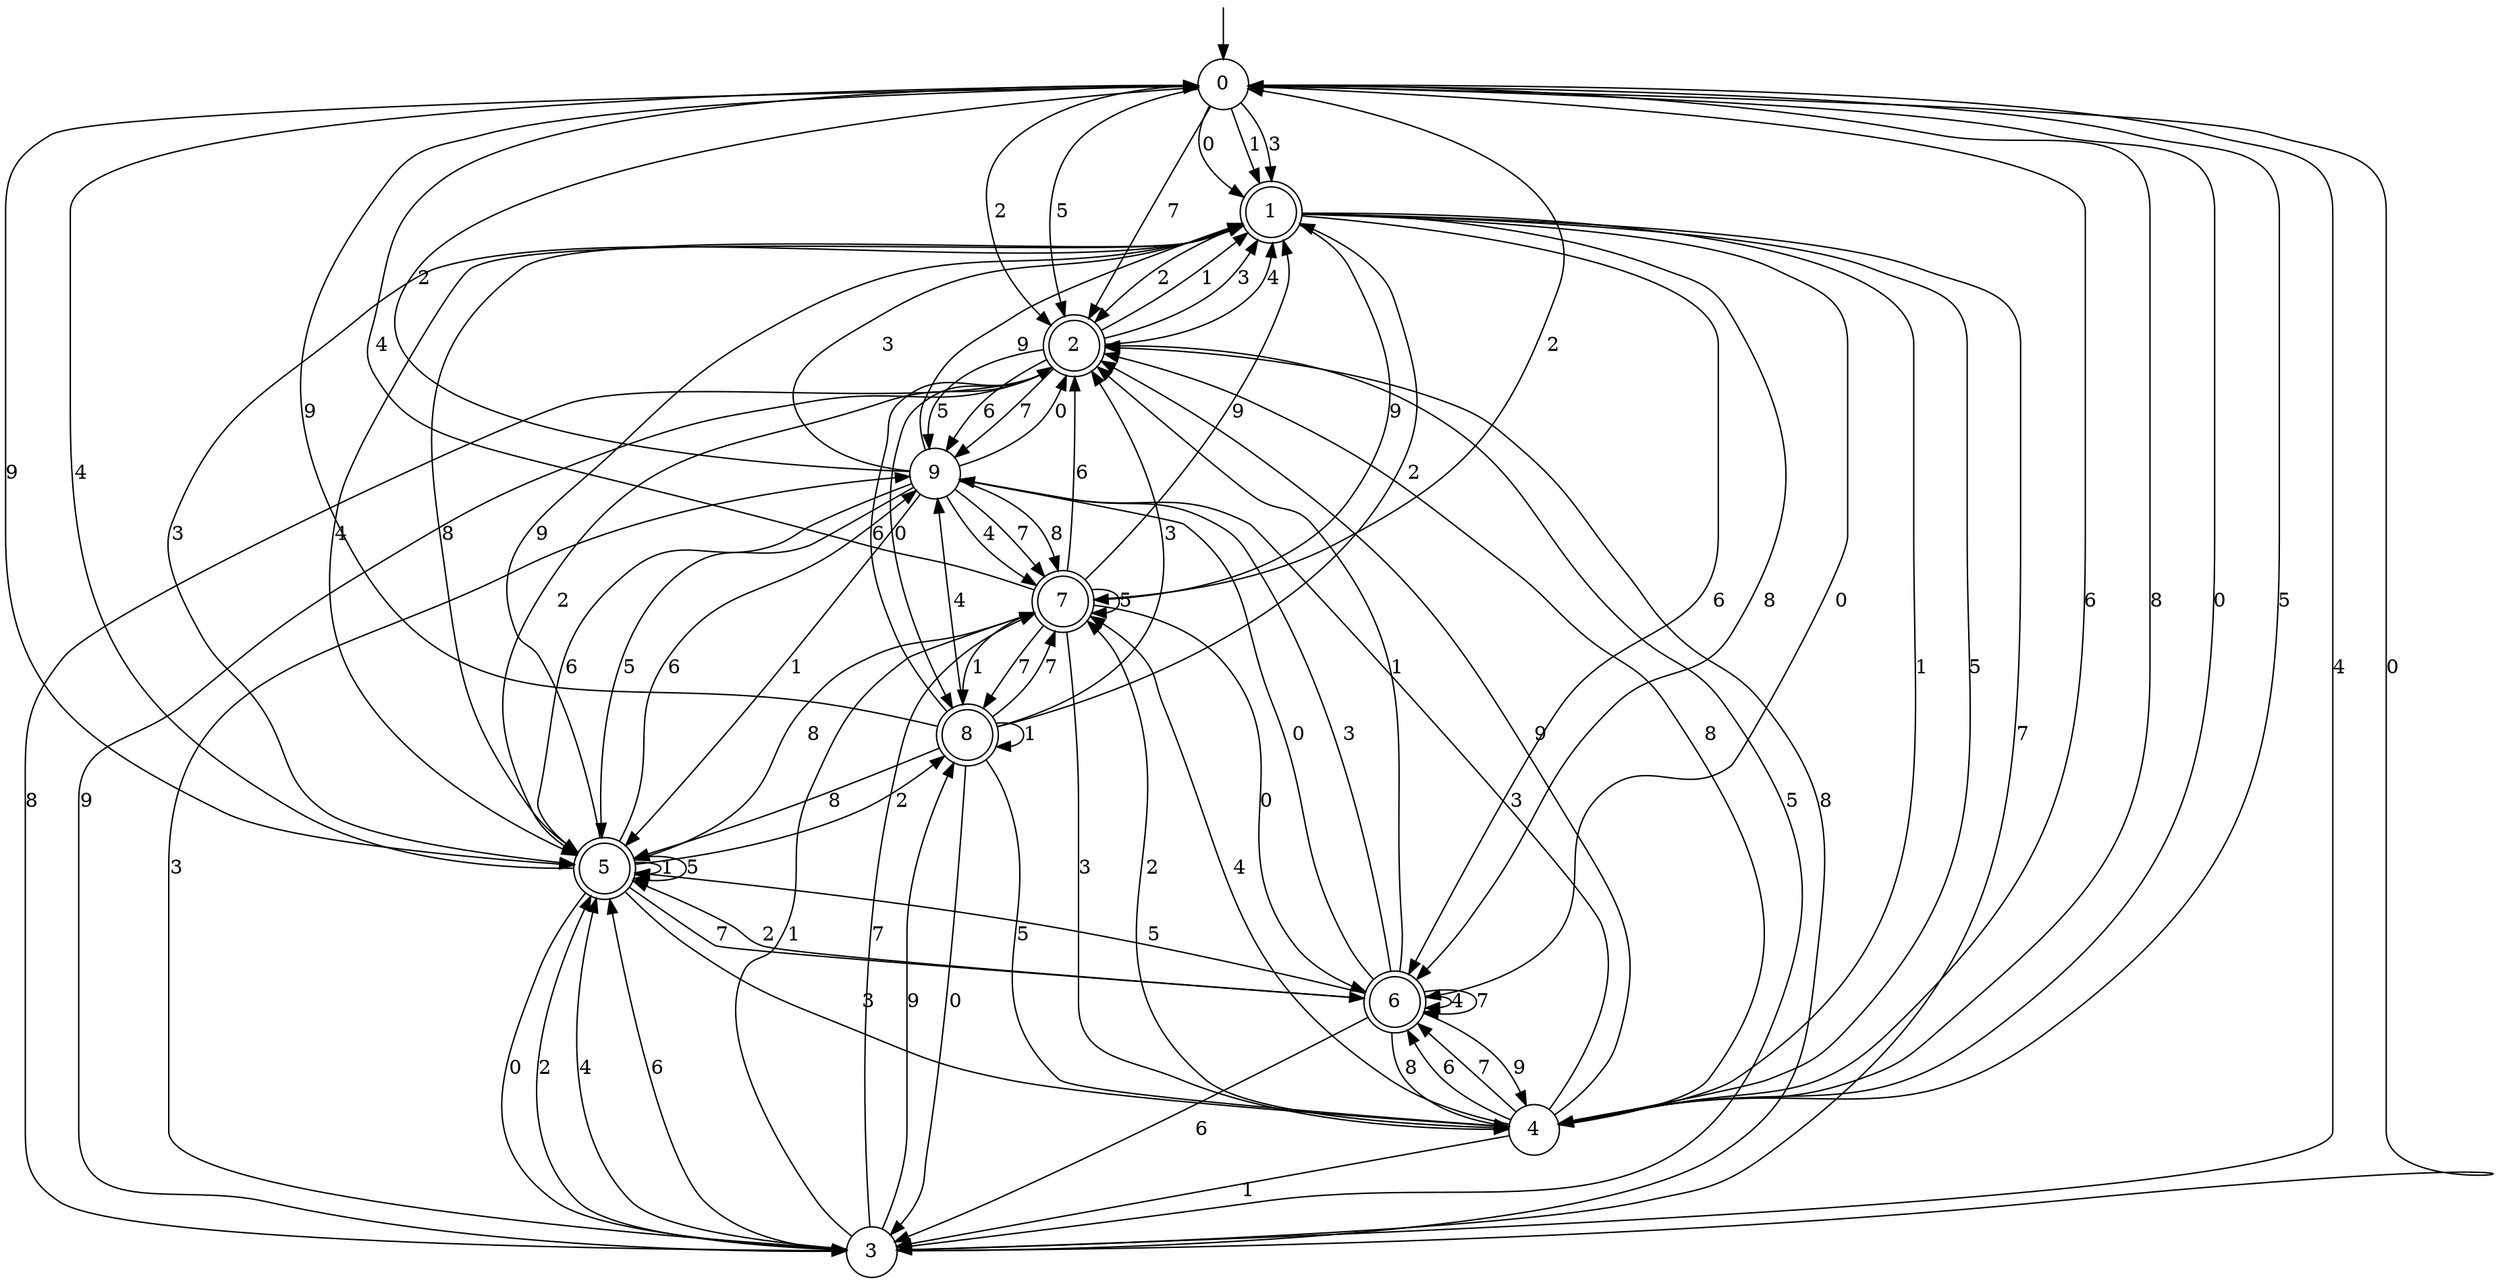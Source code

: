digraph g {

	s0 [shape="circle" label="0"];
	s1 [shape="doublecircle" label="1"];
	s2 [shape="doublecircle" label="2"];
	s3 [shape="circle" label="3"];
	s4 [shape="circle" label="4"];
	s5 [shape="doublecircle" label="5"];
	s6 [shape="doublecircle" label="6"];
	s7 [shape="doublecircle" label="7"];
	s8 [shape="doublecircle" label="8"];
	s9 [shape="circle" label="9"];
	s0 -> s1 [label="0"];
	s0 -> s1 [label="1"];
	s0 -> s2 [label="2"];
	s0 -> s1 [label="3"];
	s0 -> s3 [label="4"];
	s0 -> s2 [label="5"];
	s0 -> s4 [label="6"];
	s0 -> s2 [label="7"];
	s0 -> s4 [label="8"];
	s0 -> s5 [label="9"];
	s1 -> s6 [label="0"];
	s1 -> s4 [label="1"];
	s1 -> s2 [label="2"];
	s1 -> s5 [label="3"];
	s1 -> s5 [label="4"];
	s1 -> s4 [label="5"];
	s1 -> s6 [label="6"];
	s1 -> s3 [label="7"];
	s1 -> s6 [label="8"];
	s1 -> s7 [label="9"];
	s2 -> s8 [label="0"];
	s2 -> s1 [label="1"];
	s2 -> s5 [label="2"];
	s2 -> s1 [label="3"];
	s2 -> s1 [label="4"];
	s2 -> s9 [label="5"];
	s2 -> s9 [label="6"];
	s2 -> s9 [label="7"];
	s2 -> s3 [label="8"];
	s2 -> s3 [label="9"];
	s3 -> s0 [label="0"];
	s3 -> s7 [label="1"];
	s3 -> s5 [label="2"];
	s3 -> s9 [label="3"];
	s3 -> s5 [label="4"];
	s3 -> s2 [label="5"];
	s3 -> s5 [label="6"];
	s3 -> s7 [label="7"];
	s3 -> s2 [label="8"];
	s3 -> s8 [label="9"];
	s4 -> s0 [label="0"];
	s4 -> s3 [label="1"];
	s4 -> s7 [label="2"];
	s4 -> s9 [label="3"];
	s4 -> s7 [label="4"];
	s4 -> s0 [label="5"];
	s4 -> s6 [label="6"];
	s4 -> s6 [label="7"];
	s4 -> s2 [label="8"];
	s4 -> s2 [label="9"];
	s5 -> s3 [label="0"];
	s5 -> s5 [label="1"];
	s5 -> s8 [label="2"];
	s5 -> s4 [label="3"];
	s5 -> s0 [label="4"];
	s5 -> s5 [label="5"];
	s5 -> s9 [label="6"];
	s5 -> s6 [label="7"];
	s5 -> s1 [label="8"];
	s5 -> s1 [label="9"];
	s6 -> s9 [label="0"];
	s6 -> s2 [label="1"];
	s6 -> s5 [label="2"];
	s6 -> s9 [label="3"];
	s6 -> s6 [label="4"];
	s6 -> s5 [label="5"];
	s6 -> s3 [label="6"];
	s6 -> s6 [label="7"];
	s6 -> s4 [label="8"];
	s6 -> s4 [label="9"];
	s7 -> s6 [label="0"];
	s7 -> s8 [label="1"];
	s7 -> s0 [label="2"];
	s7 -> s4 [label="3"];
	s7 -> s0 [label="4"];
	s7 -> s7 [label="5"];
	s7 -> s2 [label="6"];
	s7 -> s8 [label="7"];
	s7 -> s5 [label="8"];
	s7 -> s1 [label="9"];
	s8 -> s3 [label="0"];
	s8 -> s8 [label="1"];
	s8 -> s1 [label="2"];
	s8 -> s2 [label="3"];
	s8 -> s9 [label="4"];
	s8 -> s4 [label="5"];
	s8 -> s2 [label="6"];
	s8 -> s7 [label="7"];
	s8 -> s5 [label="8"];
	s8 -> s0 [label="9"];
	s9 -> s2 [label="0"];
	s9 -> s5 [label="1"];
	s9 -> s0 [label="2"];
	s9 -> s1 [label="3"];
	s9 -> s7 [label="4"];
	s9 -> s5 [label="5"];
	s9 -> s5 [label="6"];
	s9 -> s7 [label="7"];
	s9 -> s7 [label="8"];
	s9 -> s1 [label="9"];

__start0 [label="" shape="none" width="0" height="0"];
__start0 -> s0;

}
